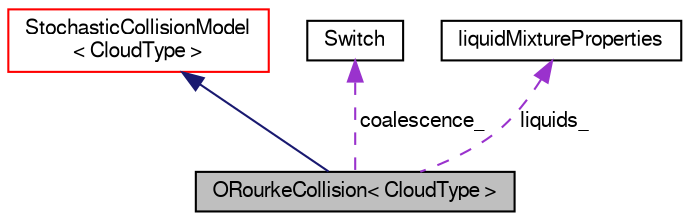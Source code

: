 digraph "ORourkeCollision&lt; CloudType &gt;"
{
  bgcolor="transparent";
  edge [fontname="FreeSans",fontsize="10",labelfontname="FreeSans",labelfontsize="10"];
  node [fontname="FreeSans",fontsize="10",shape=record];
  Node5 [label="ORourkeCollision\< CloudType \>",height=0.2,width=0.4,color="black", fillcolor="grey75", style="filled", fontcolor="black"];
  Node6 -> Node5 [dir="back",color="midnightblue",fontsize="10",style="solid",fontname="FreeSans"];
  Node6 [label="StochasticCollisionModel\l\< CloudType \>",height=0.2,width=0.4,color="red",URL="$a23782.html",tooltip="Templated stochastic collision model class. "];
  Node45 -> Node5 [dir="back",color="darkorchid3",fontsize="10",style="dashed",label=" coalescence_" ,fontname="FreeSans"];
  Node45 [label="Switch",height=0.2,width=0.4,color="black",URL="$a27626.html",tooltip="A simple wrapper around bool so that it can be read as a word: true/false, on/off, yes/no, y/n, t/f, or none. "];
  Node46 -> Node5 [dir="back",color="darkorchid3",fontsize="10",style="dashed",label=" liquids_" ,fontname="FreeSans"];
  Node46 [label="liquidMixtureProperties",height=0.2,width=0.4,color="black",URL="$a29842.html",tooltip="A mixture of liquids. "];
}

